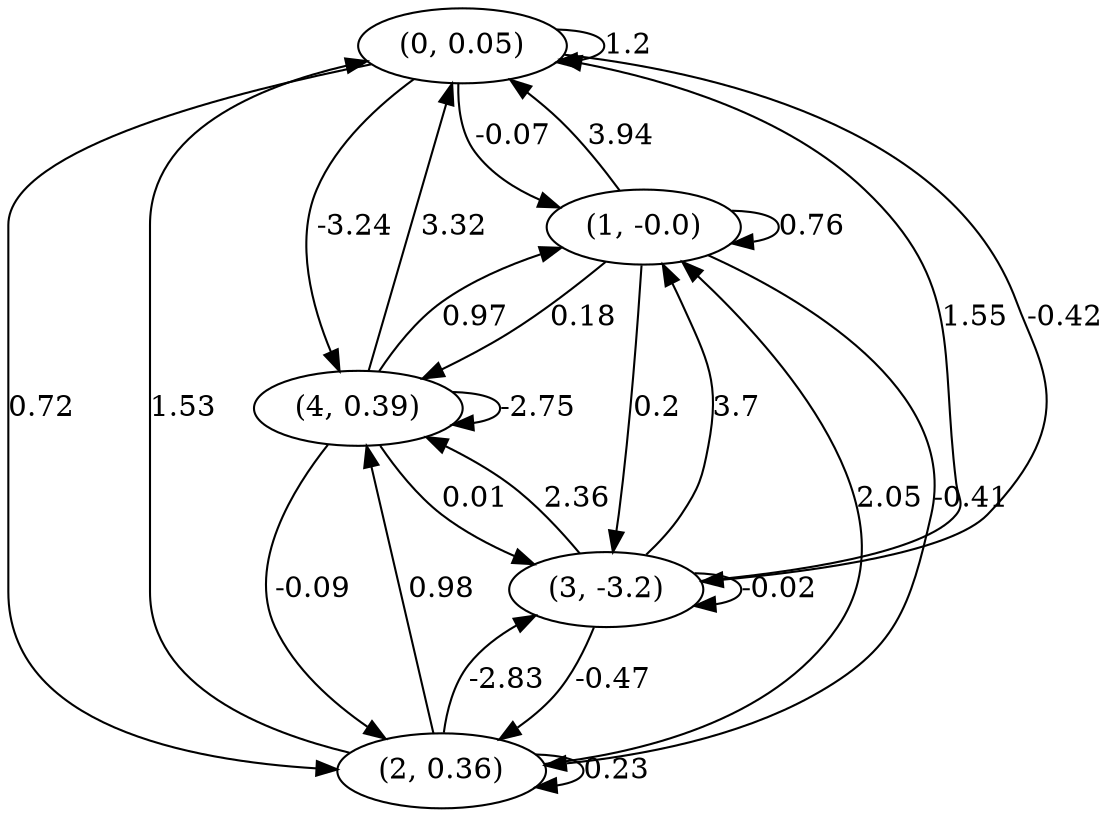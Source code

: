 digraph {
    0 [ label = "(0, 0.05)" ]
    1 [ label = "(1, -0.0)" ]
    2 [ label = "(2, 0.36)" ]
    3 [ label = "(3, -3.2)" ]
    4 [ label = "(4, 0.39)" ]
    0 -> 0 [ label = "1.2" ]
    1 -> 1 [ label = "0.76" ]
    2 -> 2 [ label = "0.23" ]
    3 -> 3 [ label = "-0.02" ]
    4 -> 4 [ label = "-2.75" ]
    1 -> 0 [ label = "3.94" ]
    2 -> 0 [ label = "1.53" ]
    3 -> 0 [ label = "1.55" ]
    4 -> 0 [ label = "3.32" ]
    0 -> 1 [ label = "-0.07" ]
    2 -> 1 [ label = "2.05" ]
    3 -> 1 [ label = "3.7" ]
    4 -> 1 [ label = "0.97" ]
    0 -> 2 [ label = "0.72" ]
    1 -> 2 [ label = "-0.41" ]
    3 -> 2 [ label = "-0.47" ]
    4 -> 2 [ label = "-0.09" ]
    0 -> 3 [ label = "-0.42" ]
    1 -> 3 [ label = "0.2" ]
    2 -> 3 [ label = "-2.83" ]
    4 -> 3 [ label = "0.01" ]
    0 -> 4 [ label = "-3.24" ]
    1 -> 4 [ label = "0.18" ]
    2 -> 4 [ label = "0.98" ]
    3 -> 4 [ label = "2.36" ]
}

